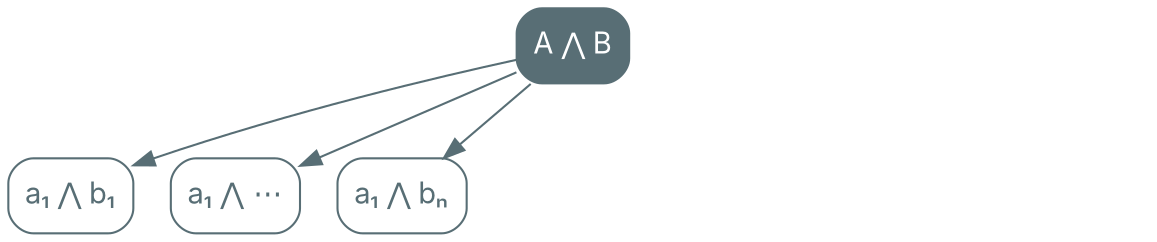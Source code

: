 digraph {
    bgcolor=transparent

    // Default theme: enabled
    node[shape="rectangle" style="rounded,filled" color="#586E75" fillcolor="#586E75" fontcolor="#ffffff" fontname="Inter,Arial"]
    edge [color="#586E75" fontcolor="#000000" fontname="Inter,Arial" fontsize=11]

    AndAB[label="A ⋀ B"]

    AndA1B1[label="a₁ ⋀ b₁" fillcolor="#ffffff" fontcolor="#586E75"]
    AndA1BE[label="a₁ ⋀ ⋯" fillcolor="#ffffff" fontcolor="#586E75"]
    AndA1BN[label="a₁ ⋀ bₙ" fillcolor="#ffffff" fontcolor="#586E75"]

    AndAEBE[label="⋯ ⋀ ⋯" fillcolor="#ffffff" fontcolor="#586E75" style=invis]

    AndANB1[label="aₙ ⋀ b₁" fillcolor="#ffffff" fontcolor="#586E75" style=invis]
    AndANBE[label="aₙ ⋀ ⋯" fillcolor="#ffffff" fontcolor="#586E75" style=invis]
    AndANBN[label="aₙ ⋀ bₙ" fillcolor="#ffffff" fontcolor="#586E75" style=invis]


    AndAB -> AndA1B1
    AndAB -> AndA1BE
    AndAB -> AndA1BN

    AndAB -> AndAEBE[style=invis]

    AndAB -> AndANB1[style=invis]
    AndAB -> AndANBE[style=invis]
    AndAB -> AndANBN[style=invis]

}
